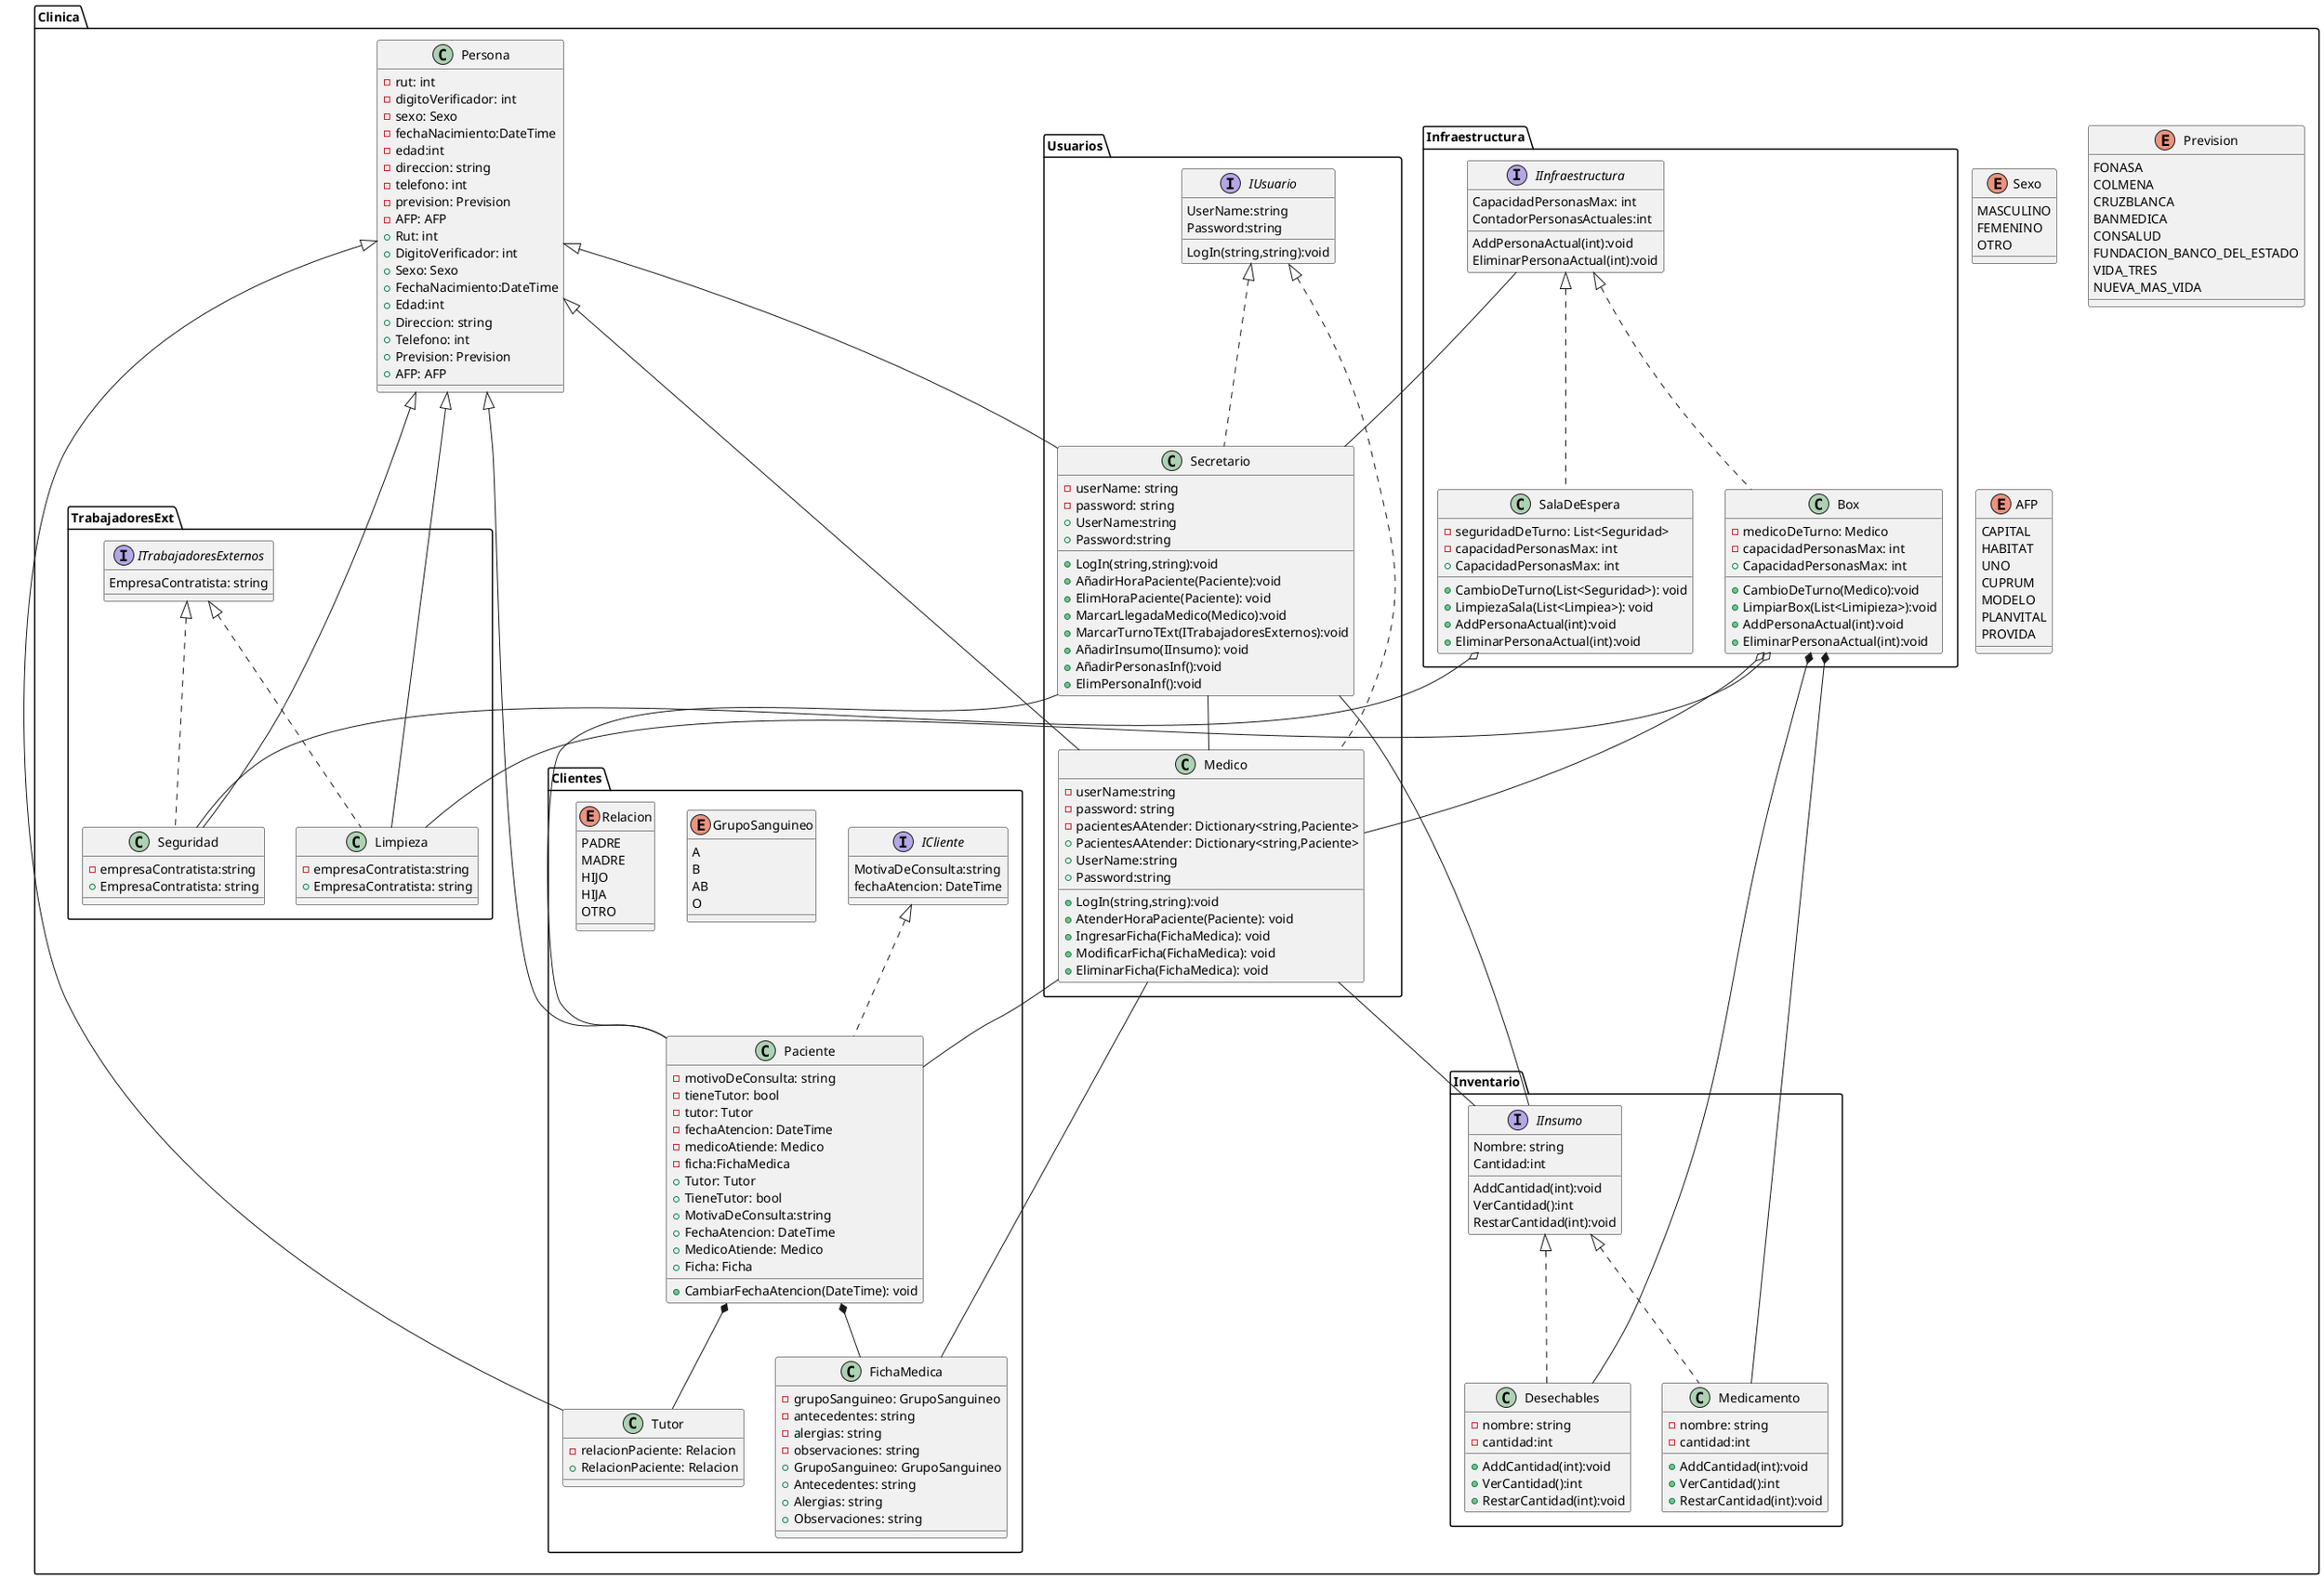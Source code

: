 @startuml Consultorio
package Clinica
{
   
    
    package Inventario
    {

        interface IInsumo {
            Nombre: string
            Cantidad:int
            AddCantidad(int):void
            VerCantidad():int
            RestarCantidad(int):void
        }
        class Medicamento {
            - nombre: string
            - cantidad:int
            + AddCantidad(int):void
            + VerCantidad():int
            + RestarCantidad(int):void
        }
        class Desechables {
            - nombre: string
            - cantidad:int
            + AddCantidad(int):void
            + VerCantidad():int
            + RestarCantidad(int):void
        }
    }
    

    enum Sexo{
        MASCULINO
        FEMENINO
        OTRO
    }
    enum Prevision{
        FONASA
        COLMENA
        CRUZBLANCA
        BANMEDICA
        CONSALUD
        FUNDACION_BANCO_DEL_ESTADO
        VIDA_TRES
        NUEVA_MAS_VIDA
    }

    enum AFP{
        CAPITAL
        HABITAT
        UNO
        CUPRUM
        MODELO
        PLANVITAL
        PROVIDA
    }
        class Persona
        {
        - rut: int
        - digitoVerificador: int
        - sexo: Sexo
        - fechaNacimiento:DateTime
        - edad:int
        - direccion: string
        - telefono: int
        - prevision: Prevision
        - AFP: AFP
        + Rut: int
        + DigitoVerificador: int
        + Sexo: Sexo
        + FechaNacimiento:DateTime
        + Edad:int
        + Direccion: string
        + Telefono: int
        + Prevision: Prevision
        + AFP: AFP
        }

        package TrabajadoresExt
        {
        interface ITrabajadoresExternos{
            EmpresaContratista: string
        }
         class Limpieza{
            - empresaContratista:string
            + EmpresaContratista: string
         }

        class Seguridad{
            - empresaContratista:string
            + EmpresaContratista: string
        }
        }
        package Clientes
        {
            interface ICliente{
            MotivaDeConsulta:string
            fechaAtencion: DateTime
        }
        enum GrupoSanguineo
        {
            A
            B
            AB
            O
        }
        class FichaMedica
        {
          - grupoSanguineo: GrupoSanguineo
          - antecedentes: string
          - alergias: string
          - observaciones: string
          + GrupoSanguineo: GrupoSanguineo
          + Antecedentes: string
          + Alergias: string
          + Observaciones: string
        }

        enum Relacion{
            PADRE
            MADRE
            HIJO
            HIJA
            OTRO
        }
         class Paciente{
            - motivoDeConsulta: string
            - tieneTutor: bool
            - tutor: Tutor
            - fechaAtencion: DateTime
            - medicoAtiende: Medico
            - ficha:FichaMedica
            + CambiarFechaAtencion(DateTime): void
            + Tutor: Tutor
            + TieneTutor: bool
            + MotivaDeConsulta:string
            + FechaAtencion: DateTime
            + MedicoAtiende: Medico
            + Ficha: Ficha
        }
        class Tutor{
            - relacionPaciente: Relacion
            + RelacionPaciente: Relacion
        }
        }
        

        
        package Usuarios
        {
            interface IUsuario
            {
                LogIn(string,string):void
                UserName:string
                Password:string
            }
            class Secretario{
                -userName: string
                -password: string
                + LogIn(string,string):void
                + UserName:string
                + Password:string
                + AñadirHoraPaciente(Paciente):void
                + ElimHoraPaciente(Paciente): void
                + MarcarLlegadaMedico(Medico):void
                + MarcarTurnoTExt(ITrabajadoresExternos):void
                + AñadirInsumo(IInsumo): void
                'Preguntar al profe sobre quien deberia tener metodo de añadir a infraestructura, si la inf o el que hace la cuenta de las personas es decir el secretario
                + AñadirPersonasInf():void
                + ElimPersonaInf():void
            }

            class Medico{
                - userName:string
                - password: string
                - pacientesAAtender: Dictionary<string,Paciente>
                + PacientesAAtender: Dictionary<string,Paciente>
                + LogIn(string,string):void
                + UserName:string
                + Password:string
                + AtenderHoraPaciente(Paciente): void
                + IngresarFicha(FichaMedica): void
                + ModificarFicha(FichaMedica): void
                + EliminarFicha(FichaMedica): void
            }

          
        }
        package Infraestructura
         {
             interface IInfraestructura{
                 CapacidadPersonasMax: int
                 ContadorPersonasActuales:int
                 AddPersonaActual(int):void
                 EliminarPersonaActual(int):void
             }
             class Box{
                 - medicoDeTurno: Medico
                 - capacidadPersonasMax: int
                 + CambioDeTurno(Medico):void
                 + LimpiarBox(List<Limipieza>):void
                 + CapacidadPersonasMax: int
                 + AddPersonaActual(int):void
                 + EliminarPersonaActual(int):void
             }
             class SalaDeEspera {
                 - seguridadDeTurno: List<Seguridad>
                 - capacidadPersonasMax: int
                 + CapacidadPersonasMax: int
                 + CambioDeTurno(List<Seguridad>): void
                 + LimpiezaSala(List<Limpiea>): void
                 + AddPersonaActual(int):void
                 + EliminarPersonaActual(int):void
             }
             

         }
        'Relaciones
        'Herencias
        
        Persona<|-- Tutor
        Persona<|-- Paciente
        Persona<|-- Secretario
        Persona<|-- Medico
        Persona<|-- Limpieza
        Persona<|-- Seguridad



        'Composicion
        '(Se tienen en campo y no existen sin estar dentro de la clase)
        Paciente *-- Tutor
        Box *-- Medicamento
        Box *-- Desechables
        Paciente *-- FichaMedica
        'Agregacion
        '(Se tienen en campo pero existen independiente)
        Box o-- Medico
        SalaDeEspera o-- Seguridad
        Box  o-- Limpieza
        
        'Asociacion
        '(Interactuan pero son independientes, ej: pueden estar en metodo de el objeto)
        Medico -- Paciente
        Medico -- FichaMedica
        Medico -- IInsumo
        Secretario -- IInsumo
        Secretario -- Paciente
        Secretario -- Medico
        Secretario -- IInfraestructura
        'Interfaces:

        
        'Interfaz T externos
        ITrabajadoresExternos <|.. Limpieza
        ITrabajadoresExternos <|.. Seguridad
        'Interfaz Usuarios
        IUsuario <|.. Secretario
        IUsuario <|.. Medico
        'Interfaz Clientes
        ICliente <|.. Paciente
        'Interfaz Insumos
        IInsumo <|.. Medicamento
        IInsumo <|.. Desechables
        'Interfaz Infraestructura
        IInfraestructura <|.. Box
        IInfraestructura <|.. SalaDeEspera
        
    
    
}
@enduml